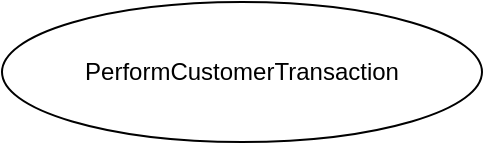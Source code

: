 <mxfile version="24.7.16">
  <diagram name="Page-1" id="umPs6xT7C7LwK8Nbkj6T">
    <mxGraphModel dx="1314" dy="850" grid="1" gridSize="10" guides="1" tooltips="1" connect="1" arrows="1" fold="1" page="1" pageScale="1" pageWidth="827" pageHeight="1169" math="0" shadow="0">
      <root>
        <mxCell id="0" />
        <mxCell id="1" parent="0" />
        <mxCell id="i3tY8GlQoI4o4nY7Csy0-1" value="PerformCustomerTransaction" style="ellipse;whiteSpace=wrap;html=1;" vertex="1" parent="1">
          <mxGeometry x="280" y="80" width="240" height="70" as="geometry" />
        </mxCell>
      </root>
    </mxGraphModel>
  </diagram>
</mxfile>
